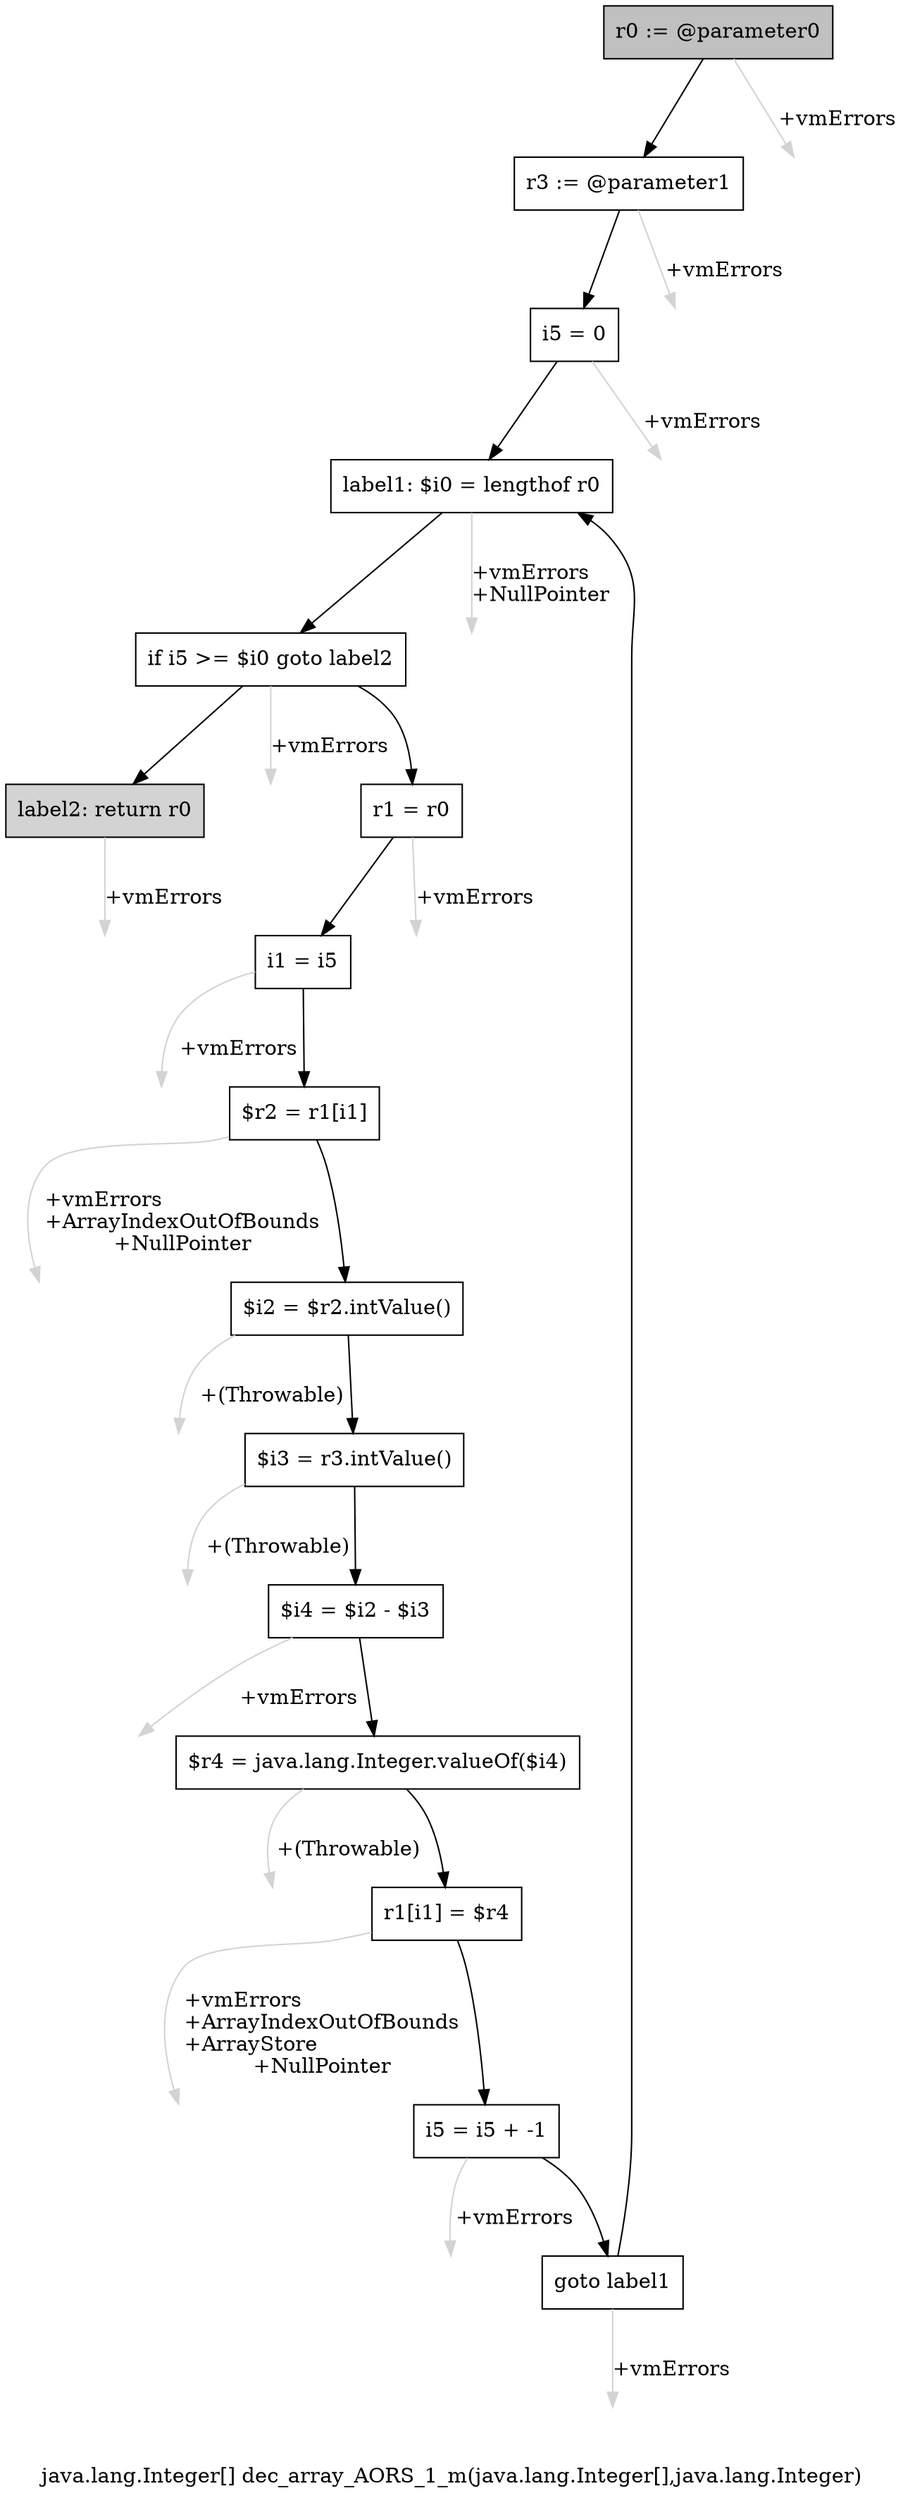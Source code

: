 digraph "java.lang.Integer[] dec_array_AORS_1_m(java.lang.Integer[],java.lang.Integer)" {
    label="java.lang.Integer[] dec_array_AORS_1_m(java.lang.Integer[],java.lang.Integer)";
    node [shape=box];
    "0" [style=filled,fillcolor=gray,label="r0 := @parameter0",];
    "1" [label="r3 := @parameter1",];
    "0"->"1" [color=black,];
    "16" [style=invis,label="Esc",];
    "0"->"16" [color=lightgray,label="\l+vmErrors",];
    "2" [label="i5 = 0",];
    "1"->"2" [color=black,];
    "17" [style=invis,label="Esc",];
    "1"->"17" [color=lightgray,label="\l+vmErrors",];
    "3" [label="label1: $i0 = lengthof r0",];
    "2"->"3" [color=black,];
    "18" [style=invis,label="Esc",];
    "2"->"18" [color=lightgray,label="\l+vmErrors",];
    "4" [label="if i5 >= $i0 goto label2",];
    "3"->"4" [color=black,];
    "19" [style=invis,label="Esc",];
    "3"->"19" [color=lightgray,label="\l+vmErrors\l+NullPointer",];
    "5" [label="r1 = r0",];
    "4"->"5" [color=black,];
    "15" [style=filled,fillcolor=lightgray,label="label2: return r0",];
    "4"->"15" [color=black,];
    "20" [style=invis,label="Esc",];
    "4"->"20" [color=lightgray,label="\l+vmErrors",];
    "6" [label="i1 = i5",];
    "5"->"6" [color=black,];
    "21" [style=invis,label="Esc",];
    "5"->"21" [color=lightgray,label="\l+vmErrors",];
    "7" [label="$r2 = r1[i1]",];
    "6"->"7" [color=black,];
    "22" [style=invis,label="Esc",];
    "6"->"22" [color=lightgray,label="\l+vmErrors",];
    "8" [label="$i2 = $r2.intValue()",];
    "7"->"8" [color=black,];
    "23" [style=invis,label="Esc",];
    "7"->"23" [color=lightgray,label="\l+vmErrors\l+ArrayIndexOutOfBounds\l+NullPointer",];
    "9" [label="$i3 = r3.intValue()",];
    "8"->"9" [color=black,];
    "24" [style=invis,label="Esc",];
    "8"->"24" [color=lightgray,label="\l+(Throwable)",];
    "10" [label="$i4 = $i2 - $i3",];
    "9"->"10" [color=black,];
    "25" [style=invis,label="Esc",];
    "9"->"25" [color=lightgray,label="\l+(Throwable)",];
    "11" [label="$r4 = java.lang.Integer.valueOf($i4)",];
    "10"->"11" [color=black,];
    "26" [style=invis,label="Esc",];
    "10"->"26" [color=lightgray,label="\l+vmErrors",];
    "12" [label="r1[i1] = $r4",];
    "11"->"12" [color=black,];
    "27" [style=invis,label="Esc",];
    "11"->"27" [color=lightgray,label="\l+(Throwable)",];
    "13" [label="i5 = i5 + -1",];
    "12"->"13" [color=black,];
    "28" [style=invis,label="Esc",];
    "12"->"28" [color=lightgray,label="\l+vmErrors\l+ArrayIndexOutOfBounds\l+ArrayStore\l+NullPointer",];
    "14" [label="goto label1",];
    "13"->"14" [color=black,];
    "29" [style=invis,label="Esc",];
    "13"->"29" [color=lightgray,label="\l+vmErrors",];
    "14"->"3" [color=black,];
    "30" [style=invis,label="Esc",];
    "14"->"30" [color=lightgray,label="\l+vmErrors",];
    "31" [style=invis,label="Esc",];
    "15"->"31" [color=lightgray,label="\l+vmErrors",];
}
